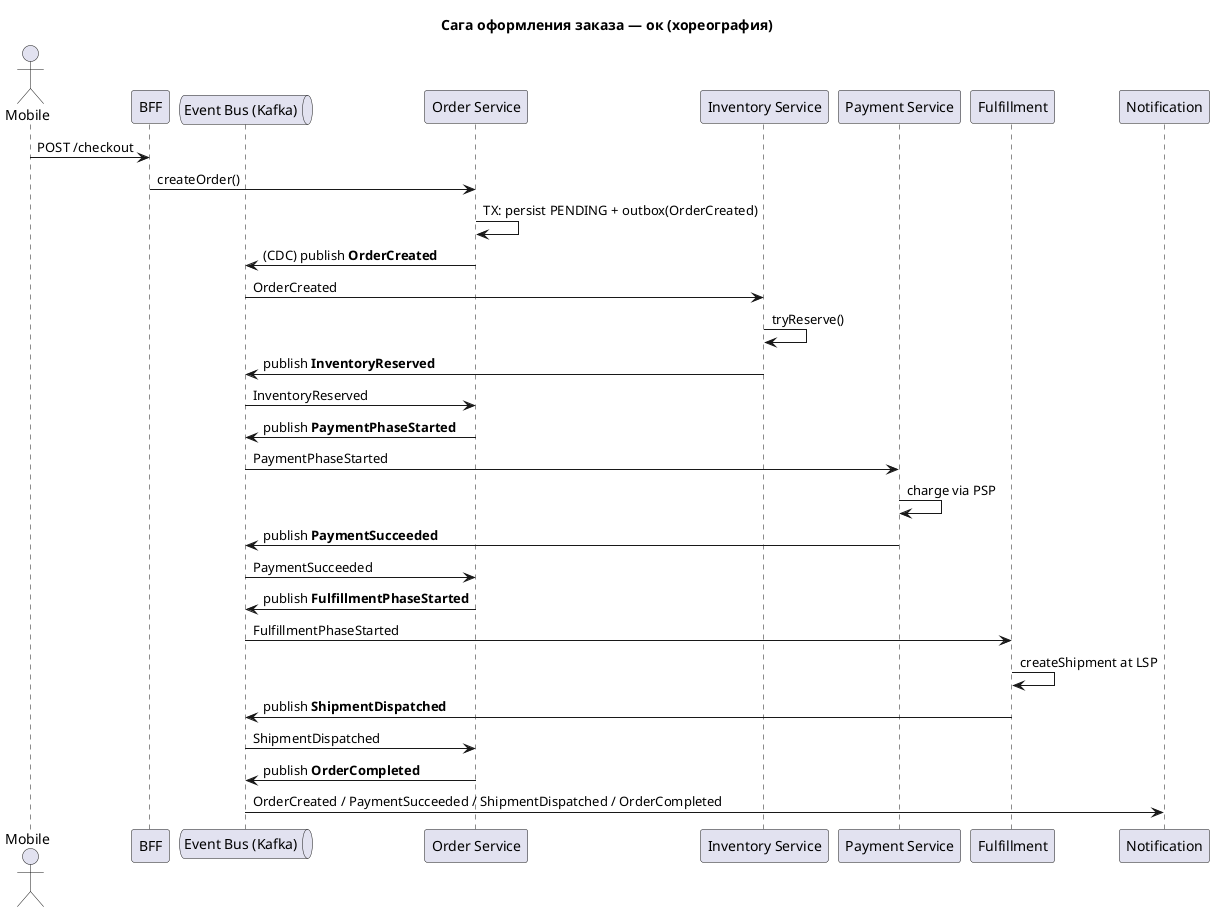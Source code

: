 @startuml
title Сага оформления заказа — ок (хореография)

actor Mobile as M
participant "BFF" as BFF
queue "Event Bus (Kafka)" as Bus
participant "Order Service" as Order
participant "Inventory Service" as Inv
participant "Payment Service" as Pay
participant "Fulfillment" as Ship
participant "Notification" as Notif

M -> BFF: POST /checkout
BFF -> Order: createOrder()
Order -> Order: TX: persist PENDING + outbox(OrderCreated)
Order -> Bus: (CDC) publish **OrderCreated**

Bus -> Inv: OrderCreated
Inv -> Inv: tryReserve()
Inv -> Bus: publish **InventoryReserved**

Bus -> Order: InventoryReserved
Order -> Bus: publish **PaymentPhaseStarted**

Bus -> Pay: PaymentPhaseStarted
Pay -> Pay: charge via PSP
Pay -> Bus: publish **PaymentSucceeded**

Bus -> Order: PaymentSucceeded
Order -> Bus: publish **FulfillmentPhaseStarted**

Bus -> Ship: FulfillmentPhaseStarted
Ship -> Ship: createShipment at LSP
Ship -> Bus: publish **ShipmentDispatched**

Bus -> Order: ShipmentDispatched
Order -> Bus: publish **OrderCompleted**

Bus -> Notif: OrderCreated / PaymentSucceeded / ShipmentDispatched / OrderCompleted

@enduml
